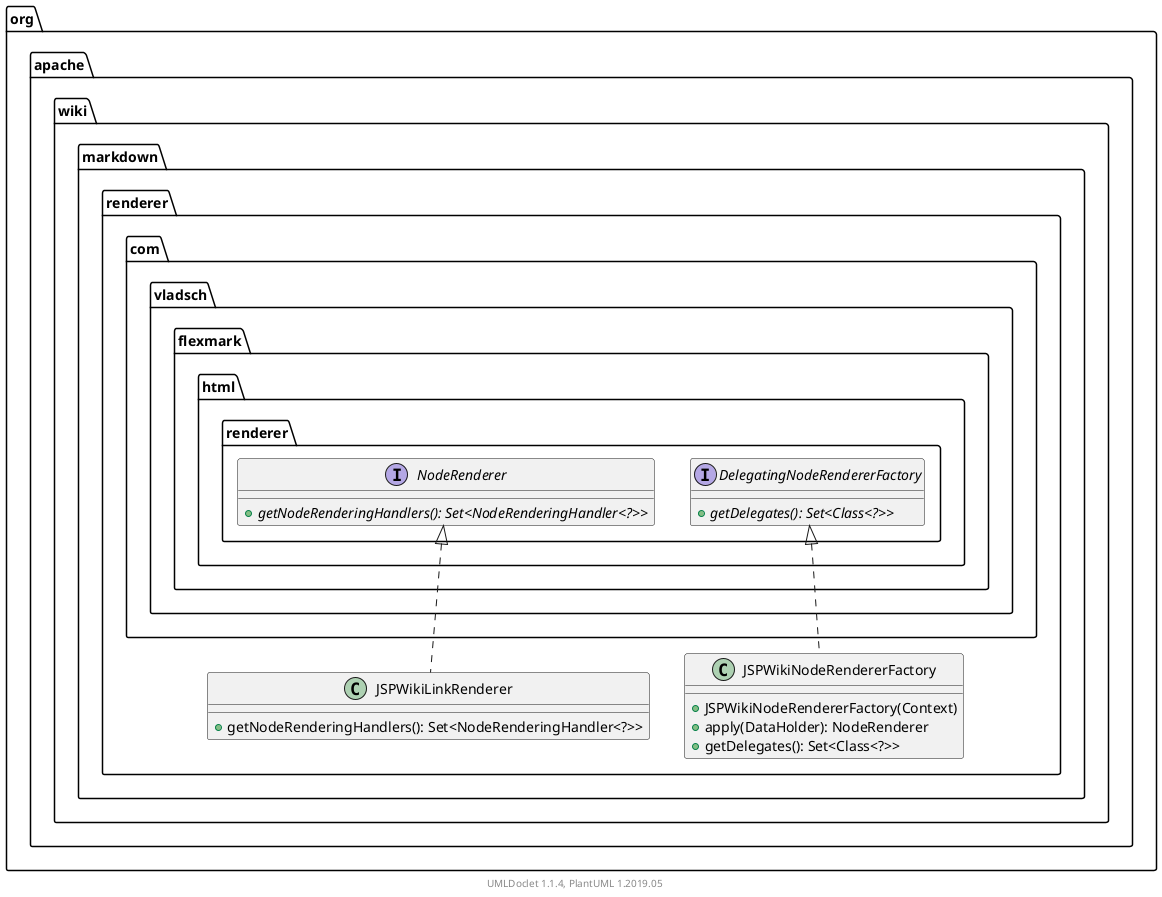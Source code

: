 @startuml

    namespace org.apache.wiki.markdown.renderer {

        class JSPWikiLinkRenderer [[JSPWikiLinkRenderer.html]] {
            +getNodeRenderingHandlers(): Set<NodeRenderingHandler<?>>
        }

        class JSPWikiNodeRendererFactory [[JSPWikiNodeRendererFactory.html]] {
            +JSPWikiNodeRendererFactory(Context)
            +apply(DataHolder): NodeRenderer
            +getDelegates(): Set<Class<?>>
        }

        interface com.vladsch.flexmark.html.renderer.NodeRenderer {
            {abstract} +getNodeRenderingHandlers(): Set<NodeRenderingHandler<?>>
        }
        com.vladsch.flexmark.html.renderer.NodeRenderer <|.. JSPWikiLinkRenderer

        interface com.vladsch.flexmark.html.renderer.DelegatingNodeRendererFactory {
            {abstract} +getDelegates(): Set<Class<?>>
        }
        com.vladsch.flexmark.html.renderer.DelegatingNodeRendererFactory <|.. JSPWikiNodeRendererFactory

    }


    center footer UMLDoclet 1.1.4, PlantUML 1.2019.05
@enduml
